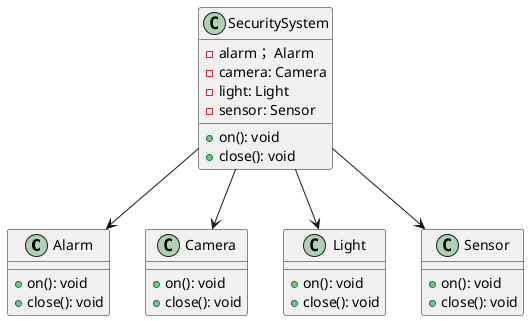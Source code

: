 @startuml
class Alarm{
    +on(): void
    +close(): void
}
class Camera{
    +on(): void
    +close(): void
}
class Light{
     +on(): void
     +close(): void
}
class Sensor{
    +on(): void
    +close(): void
}
class SecuritySystem{
    -alarm； Alarm
    -camera: Camera
    -light: Light
    -sensor: Sensor
    +on(): void
    +close(): void
}
SecuritySystem --> Alarm
SecuritySystem --> Camera
SecuritySystem --> Light
SecuritySystem --> Sensor

@enduml